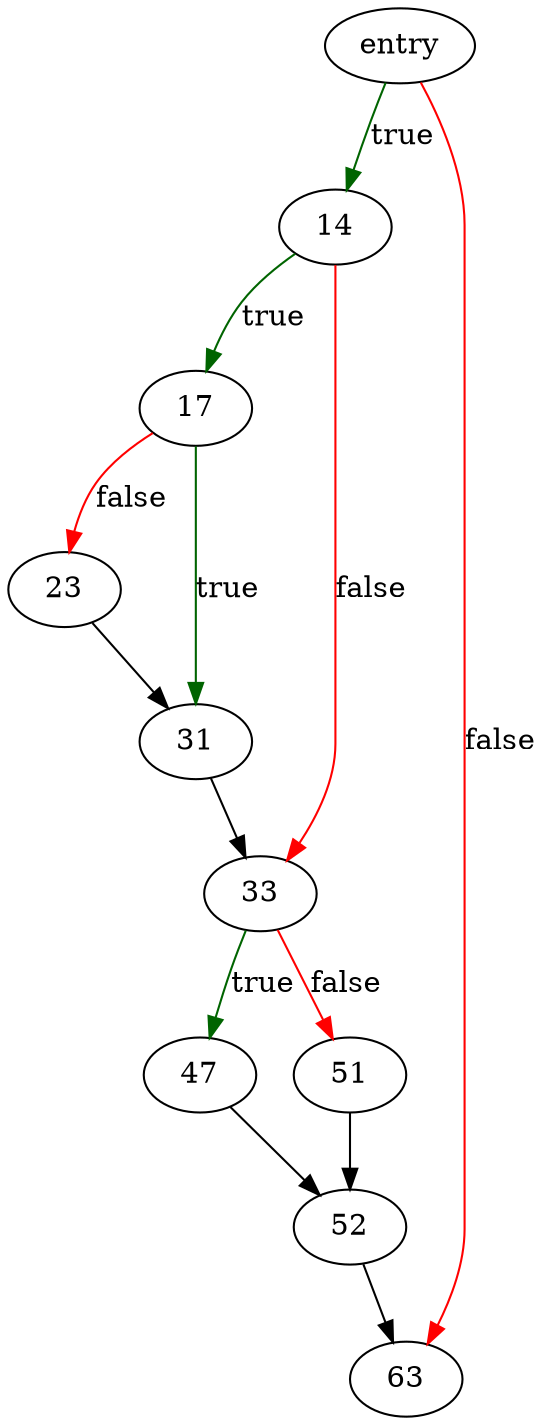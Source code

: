 digraph "explainSimpleCount" {
	// Node definitions.
	3 [label=entry];
	14;
	17;
	23;
	31;
	33;
	47;
	51;
	52;
	63;

	// Edge definitions.
	3 -> 14 [
		color=darkgreen
		label=true
	];
	3 -> 63 [
		color=red
		label=false
	];
	14 -> 17 [
		color=darkgreen
		label=true
	];
	14 -> 33 [
		color=red
		label=false
	];
	17 -> 23 [
		color=red
		label=false
	];
	17 -> 31 [
		color=darkgreen
		label=true
	];
	23 -> 31;
	31 -> 33;
	33 -> 47 [
		color=darkgreen
		label=true
	];
	33 -> 51 [
		color=red
		label=false
	];
	47 -> 52;
	51 -> 52;
	52 -> 63;
}